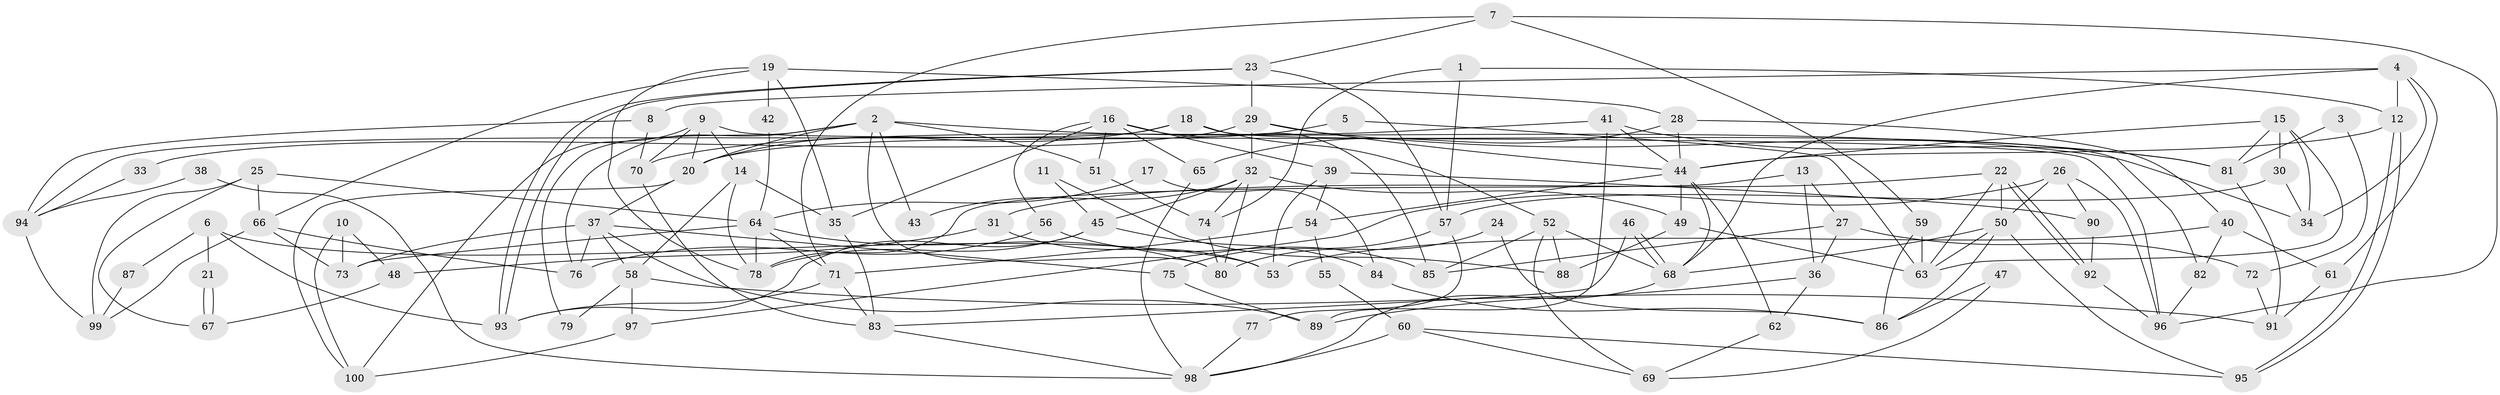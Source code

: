 // Generated by graph-tools (version 1.1) at 2025/11/02/21/25 10:11:14]
// undirected, 100 vertices, 200 edges
graph export_dot {
graph [start="1"]
  node [color=gray90,style=filled];
  1;
  2;
  3;
  4;
  5;
  6;
  7;
  8;
  9;
  10;
  11;
  12;
  13;
  14;
  15;
  16;
  17;
  18;
  19;
  20;
  21;
  22;
  23;
  24;
  25;
  26;
  27;
  28;
  29;
  30;
  31;
  32;
  33;
  34;
  35;
  36;
  37;
  38;
  39;
  40;
  41;
  42;
  43;
  44;
  45;
  46;
  47;
  48;
  49;
  50;
  51;
  52;
  53;
  54;
  55;
  56;
  57;
  58;
  59;
  60;
  61;
  62;
  63;
  64;
  65;
  66;
  67;
  68;
  69;
  70;
  71;
  72;
  73;
  74;
  75;
  76;
  77;
  78;
  79;
  80;
  81;
  82;
  83;
  84;
  85;
  86;
  87;
  88;
  89;
  90;
  91;
  92;
  93;
  94;
  95;
  96;
  97;
  98;
  99;
  100;
  1 -- 57;
  1 -- 12;
  1 -- 74;
  2 -- 80;
  2 -- 76;
  2 -- 20;
  2 -- 34;
  2 -- 43;
  2 -- 51;
  2 -- 79;
  3 -- 72;
  3 -- 81;
  4 -- 68;
  4 -- 12;
  4 -- 8;
  4 -- 34;
  4 -- 61;
  5 -- 63;
  5 -- 20;
  6 -- 53;
  6 -- 93;
  6 -- 21;
  6 -- 87;
  7 -- 23;
  7 -- 71;
  7 -- 59;
  7 -- 96;
  8 -- 70;
  8 -- 94;
  9 -- 96;
  9 -- 14;
  9 -- 20;
  9 -- 70;
  9 -- 100;
  10 -- 100;
  10 -- 48;
  10 -- 73;
  11 -- 88;
  11 -- 45;
  12 -- 95;
  12 -- 95;
  12 -- 44;
  13 -- 78;
  13 -- 27;
  13 -- 36;
  14 -- 35;
  14 -- 78;
  14 -- 58;
  15 -- 44;
  15 -- 34;
  15 -- 30;
  15 -- 63;
  15 -- 81;
  16 -- 39;
  16 -- 51;
  16 -- 35;
  16 -- 56;
  16 -- 65;
  16 -- 85;
  17 -- 64;
  17 -- 84;
  18 -- 52;
  18 -- 20;
  18 -- 82;
  18 -- 94;
  19 -- 28;
  19 -- 66;
  19 -- 35;
  19 -- 42;
  19 -- 78;
  20 -- 37;
  20 -- 100;
  21 -- 67;
  21 -- 67;
  22 -- 92;
  22 -- 92;
  22 -- 50;
  22 -- 31;
  22 -- 63;
  23 -- 93;
  23 -- 93;
  23 -- 57;
  23 -- 29;
  24 -- 80;
  24 -- 86;
  25 -- 64;
  25 -- 66;
  25 -- 67;
  25 -- 99;
  26 -- 97;
  26 -- 96;
  26 -- 50;
  26 -- 90;
  27 -- 85;
  27 -- 36;
  27 -- 72;
  28 -- 65;
  28 -- 44;
  28 -- 40;
  29 -- 44;
  29 -- 32;
  29 -- 33;
  29 -- 81;
  30 -- 34;
  30 -- 57;
  31 -- 53;
  31 -- 48;
  32 -- 49;
  32 -- 43;
  32 -- 45;
  32 -- 74;
  32 -- 80;
  33 -- 94;
  35 -- 83;
  36 -- 62;
  36 -- 89;
  37 -- 89;
  37 -- 58;
  37 -- 73;
  37 -- 75;
  37 -- 76;
  38 -- 98;
  38 -- 94;
  39 -- 90;
  39 -- 54;
  39 -- 53;
  40 -- 61;
  40 -- 53;
  40 -- 82;
  41 -- 81;
  41 -- 70;
  41 -- 44;
  41 -- 89;
  42 -- 64;
  44 -- 68;
  44 -- 49;
  44 -- 54;
  44 -- 62;
  45 -- 78;
  45 -- 84;
  45 -- 93;
  46 -- 68;
  46 -- 68;
  46 -- 83;
  47 -- 69;
  47 -- 86;
  48 -- 67;
  49 -- 63;
  49 -- 88;
  50 -- 63;
  50 -- 68;
  50 -- 86;
  50 -- 95;
  51 -- 74;
  52 -- 68;
  52 -- 85;
  52 -- 69;
  52 -- 88;
  54 -- 71;
  54 -- 55;
  55 -- 60;
  56 -- 76;
  56 -- 85;
  57 -- 75;
  57 -- 77;
  58 -- 79;
  58 -- 91;
  58 -- 97;
  59 -- 63;
  59 -- 86;
  60 -- 98;
  60 -- 95;
  60 -- 69;
  61 -- 91;
  62 -- 69;
  64 -- 73;
  64 -- 80;
  64 -- 71;
  64 -- 78;
  65 -- 98;
  66 -- 73;
  66 -- 99;
  66 -- 76;
  68 -- 98;
  70 -- 83;
  71 -- 93;
  71 -- 83;
  72 -- 91;
  74 -- 80;
  75 -- 89;
  77 -- 98;
  81 -- 91;
  82 -- 96;
  83 -- 98;
  84 -- 86;
  87 -- 99;
  90 -- 92;
  92 -- 96;
  94 -- 99;
  97 -- 100;
}
